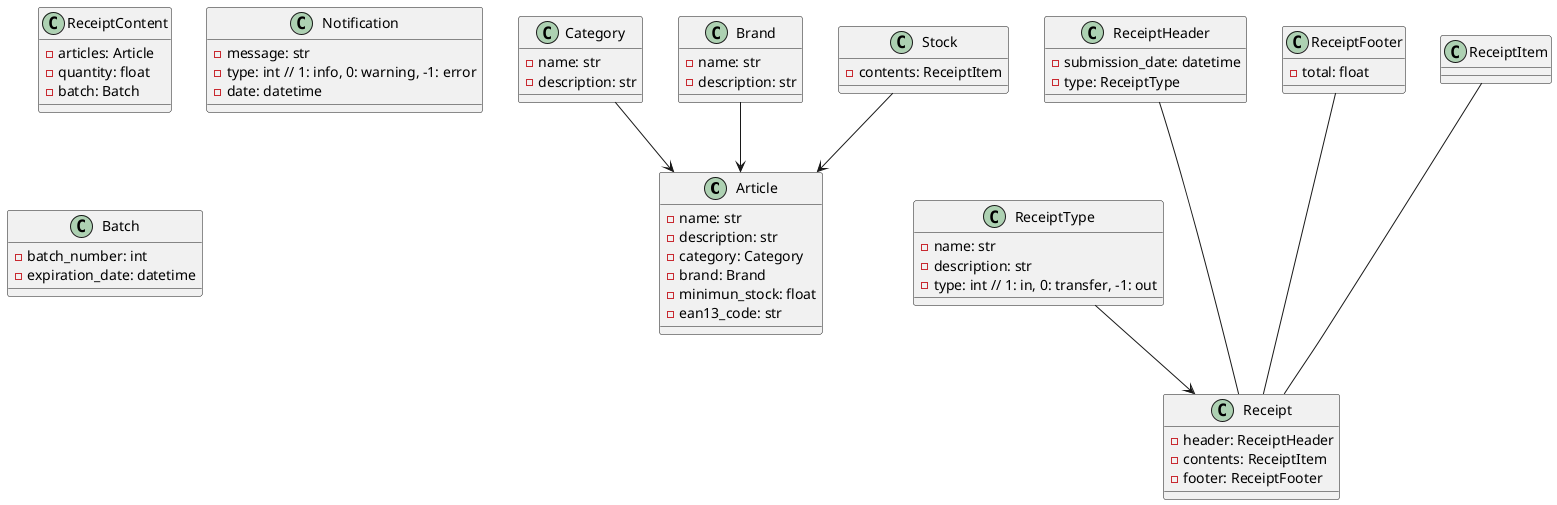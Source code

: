 @startuml classes

class Article {
    - name: str
    - description: str
    - category: Category
    - brand: Brand
    - minimun_stock: float
    - ean13_code: str

}

class ReceiptType {
    - name: str
    - description: str
    - type: int // 1: in, 0: transfer, -1: out
}

class Receipt {
    - header: ReceiptHeader
    - contents: ReceiptItem
    - footer: ReceiptFooter
}

class ReceiptHeader {
    - submission_date: datetime
    - type: ReceiptType

}

class ReceiptContent {
    - articles: Article
    - quantity: float
    - batch: Batch

}

class ReceiptFooter {
    - total: float

}

class Category {
    - name: str
    - description: str
}

class Brand {
    - name: str
    - description: str
}

class Stock {
    - contents: ReceiptItem
}

class Notification {
    - message: str
    - type: int // 1: info, 0: warning, -1: error
    - date: datetime
}

class Batch {
    - batch_number: int
    - expiration_date: datetime
}

ReceiptHeader --- Receipt
ReceiptItem --- Receipt
ReceiptFooter --- Receipt
Stock --> Article
Category --> Article
Brand --> Article
ReceiptType --> Receipt

@enduml